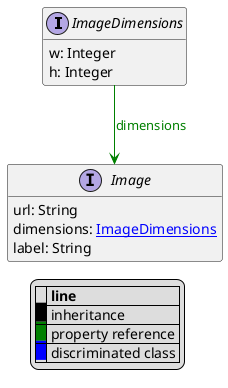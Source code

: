 @startuml

hide empty fields
hide empty methods
legend
|= |= line |
|<back:black>   </back>| inheritance |
|<back:green>   </back>| property reference |
|<back:blue>   </back>| discriminated class |
endlegend
interface ImageDimensions [[ImageDimensions.svg]]  {
    w: Integer
    h: Integer
}



interface Image [[Image.svg]]  {
    url: String
    dimensions: [[ImageDimensions.svg ImageDimensions]]
    label: String
}

ImageDimensions --> Image #green;text:green : "dimensions"
@enduml
